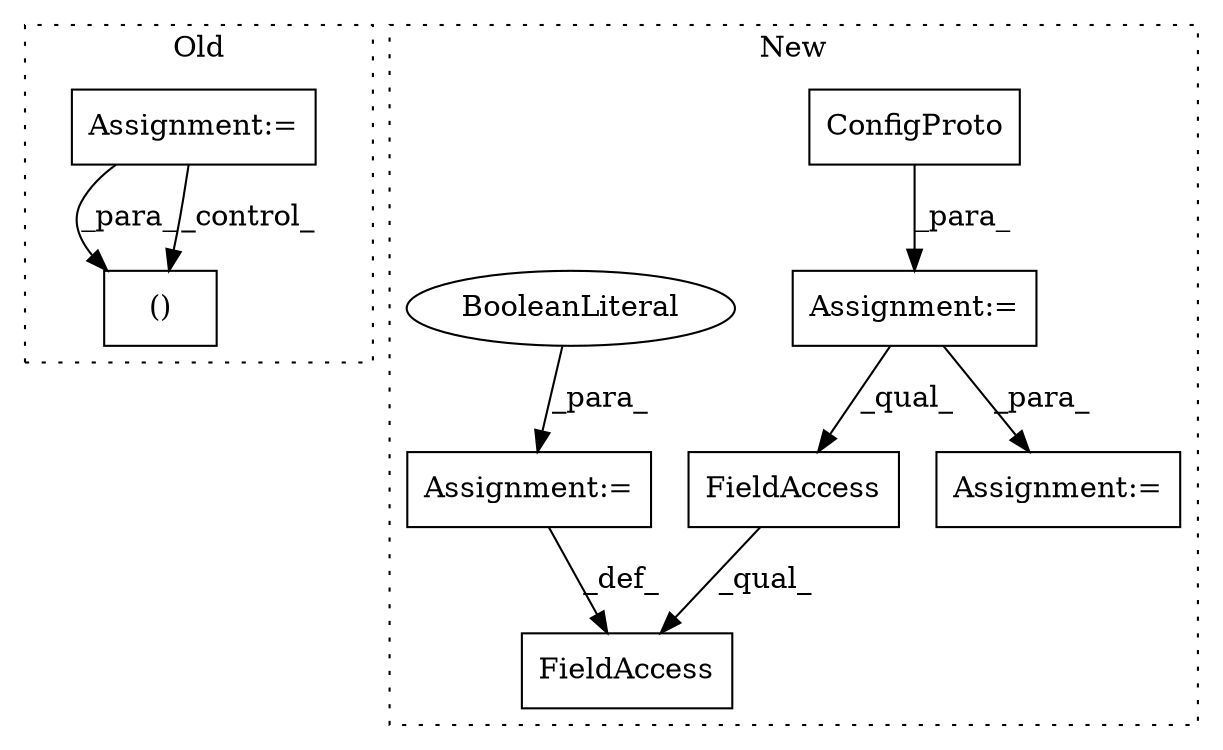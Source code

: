 digraph G {
subgraph cluster0 {
1 [label="()" a="106" s="3367" l="18" shape="box"];
6 [label="Assignment:=" a="7" s="3040,3129" l="53,2" shape="box"];
label = "Old";
style="dotted";
}
subgraph cluster1 {
2 [label="ConfigProto" a="32" s="4696" l="13" shape="box"];
3 [label="FieldAccess" a="22" s="4717" l="18" shape="box"];
4 [label="FieldAccess" a="22" s="4717" l="31" shape="box"];
5 [label="Assignment:=" a="7" s="4684" l="1" shape="box"];
7 [label="Assignment:=" a="7" s="4765" l="1" shape="box"];
8 [label="Assignment:=" a="7" s="4748" l="1" shape="box"];
9 [label="BooleanLiteral" a="9" s="4749" l="4" shape="ellipse"];
label = "New";
style="dotted";
}
2 -> 5 [label="_para_"];
3 -> 4 [label="_qual_"];
5 -> 3 [label="_qual_"];
5 -> 7 [label="_para_"];
6 -> 1 [label="_para_"];
6 -> 1 [label="_control_"];
8 -> 4 [label="_def_"];
9 -> 8 [label="_para_"];
}